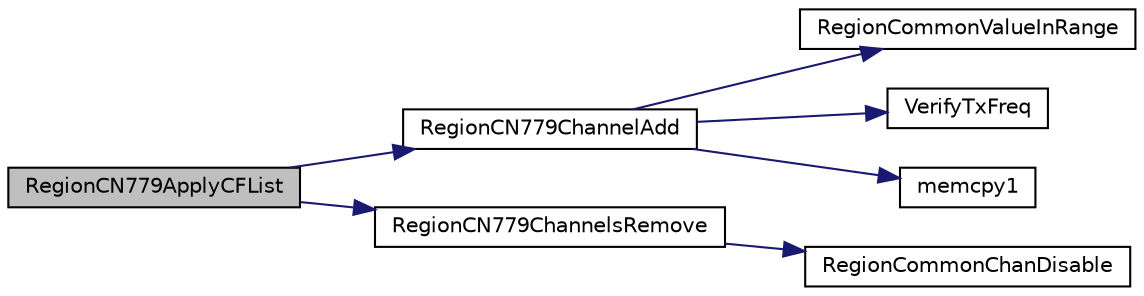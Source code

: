 digraph "RegionCN779ApplyCFList"
{
  edge [fontname="Helvetica",fontsize="10",labelfontname="Helvetica",labelfontsize="10"];
  node [fontname="Helvetica",fontsize="10",shape=record];
  rankdir="LR";
  Node8 [label="RegionCN779ApplyCFList",height=0.2,width=0.4,color="black", fillcolor="grey75", style="filled", fontcolor="black"];
  Node8 -> Node9 [color="midnightblue",fontsize="10",style="solid",fontname="Helvetica"];
  Node9 [label="RegionCN779ChannelAdd",height=0.2,width=0.4,color="black", fillcolor="white", style="filled",URL="$group___r_e_g_i_o_n_c_n779.html#ga087a9e4729bae8b825db62caca5f20d2",tooltip="Adds a channel. "];
  Node9 -> Node10 [color="midnightblue",fontsize="10",style="solid",fontname="Helvetica"];
  Node10 [label="RegionCommonValueInRange",height=0.2,width=0.4,color="black", fillcolor="white", style="filled",URL="$group___r_e_g_i_o_n_c_o_m_m_o_n.html#gafdd1c80d953e18d755a631b72a9c3bd3",tooltip="Verifies, if a value is in a given range. This is a generic function and valid for all regions..."];
  Node9 -> Node11 [color="midnightblue",fontsize="10",style="solid",fontname="Helvetica"];
  Node11 [label="VerifyTxFreq",height=0.2,width=0.4,color="black", fillcolor="white", style="filled",URL="$_region_c_n779_8c.html#af6b3cfa164d4105815aaaa55f02d723e"];
  Node9 -> Node12 [color="midnightblue",fontsize="10",style="solid",fontname="Helvetica"];
  Node12 [label="memcpy1",height=0.2,width=0.4,color="black", fillcolor="white", style="filled",URL="$utilities_8c.html#abfbe672c7136122f16c9214bc4ba8d21",tooltip="Copies size elements of src array to dst array "];
  Node8 -> Node13 [color="midnightblue",fontsize="10",style="solid",fontname="Helvetica"];
  Node13 [label="RegionCN779ChannelsRemove",height=0.2,width=0.4,color="black", fillcolor="white", style="filled",URL="$group___r_e_g_i_o_n_c_n779.html#ga3ea3d4f5fe7cb25f562f4e6f95396eed",tooltip="Removes a channel. "];
  Node13 -> Node14 [color="midnightblue",fontsize="10",style="solid",fontname="Helvetica"];
  Node14 [label="RegionCommonChanDisable",height=0.2,width=0.4,color="black", fillcolor="white", style="filled",URL="$group___r_e_g_i_o_n_c_o_m_m_o_n.html#ga695c0ab2a06edcae5b33772f639fb676",tooltip="Disables a channel in a given channels mask. This is a generic function and valid for all regions..."];
}
